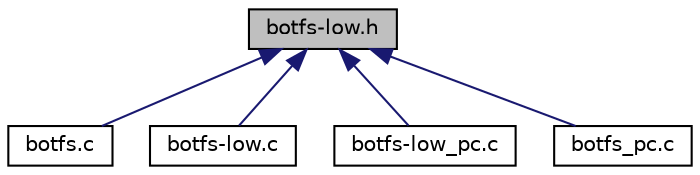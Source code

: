 digraph G
{
  edge [fontname="Helvetica",fontsize="10",labelfontname="Helvetica",labelfontsize="10"];
  node [fontname="Helvetica",fontsize="10",shape=record];
  Node1 [label="botfs-low.h",height=0.2,width=0.4,color="black", fillcolor="grey75", style="filled" fontcolor="black"];
  Node1 -> Node2 [dir="back",color="midnightblue",fontsize="10",style="solid",fontname="Helvetica"];
  Node2 [label="botfs.c",height=0.2,width=0.4,color="black", fillcolor="white", style="filled",URL="$botfs_8c.html",tooltip="Dateisystem BotFS."];
  Node1 -> Node3 [dir="back",color="midnightblue",fontsize="10",style="solid",fontname="Helvetica"];
  Node3 [label="botfs-low.c",height=0.2,width=0.4,color="black", fillcolor="white", style="filled",URL="$botfs-low_8c.html",tooltip="Low-Level-Funktionen des Dateisystems BotFS fuer MCU."];
  Node1 -> Node4 [dir="back",color="midnightblue",fontsize="10",style="solid",fontname="Helvetica"];
  Node4 [label="botfs-low_pc.c",height=0.2,width=0.4,color="black", fillcolor="white", style="filled",URL="$botfs-low__pc_8c.html",tooltip="Low-Level-Funktionen des Dateisystems BotFS fuer PC."];
  Node1 -> Node5 [dir="back",color="midnightblue",fontsize="10",style="solid",fontname="Helvetica"];
  Node5 [label="botfs_pc.c",height=0.2,width=0.4,color="black", fillcolor="white", style="filled",URL="$botfs__pc_8c.html",tooltip="PC-only Teile des Dateisystems BotFS."];
}
